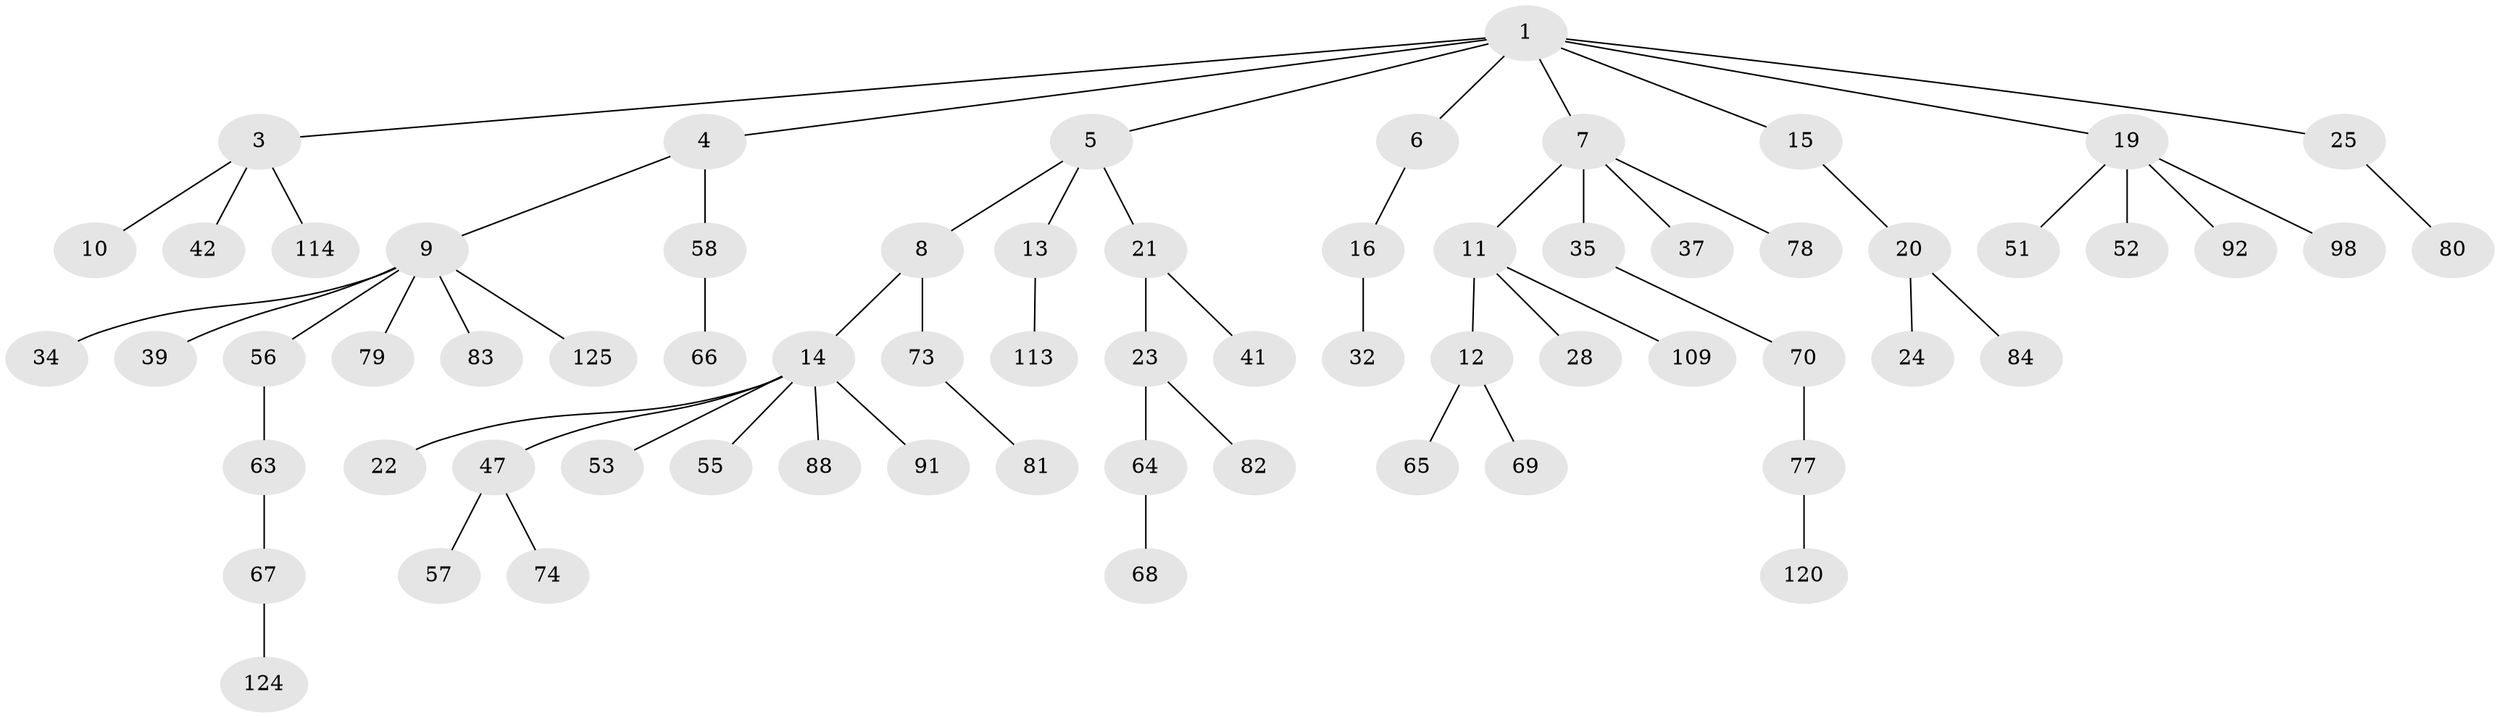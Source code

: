 // original degree distribution, {7: 0.007518796992481203, 3: 0.18045112781954886, 4: 0.06015037593984962, 5: 0.015037593984962405, 8: 0.007518796992481203, 2: 0.21052631578947367, 6: 0.015037593984962405, 1: 0.5037593984962406}
// Generated by graph-tools (version 1.1) at 2025/54/03/05/25 16:54:47]
// undirected, 66 vertices, 65 edges
graph export_dot {
graph [start="1"]
  node [color=gray90,style=filled];
  1 [super="+2"];
  3;
  4;
  5 [super="+71"];
  6 [super="+118"];
  7 [super="+107+27"];
  8 [super="+40+17"];
  9 [super="+36+49+76"];
  10 [super="+126+127"];
  11;
  12;
  13 [super="+31+18+93"];
  14 [super="+33"];
  15;
  16;
  19 [super="+26"];
  20 [super="+38+121+104+133"];
  21 [super="+110"];
  22;
  23 [super="+75"];
  24 [super="+46+99"];
  25 [super="+87"];
  28 [super="+115"];
  32;
  34 [super="+106+108"];
  35 [super="+112+45"];
  37 [super="+85+54"];
  39;
  41;
  42;
  47 [super="+48+100"];
  51 [super="+62+60"];
  52;
  53;
  55;
  56;
  57;
  58;
  63;
  64;
  65 [super="+86"];
  66 [super="+111"];
  67;
  68;
  69;
  70;
  73;
  74;
  77;
  78 [super="+89+132"];
  79;
  80;
  81;
  82 [super="+117"];
  83;
  84;
  88 [super="+96+90"];
  91;
  92;
  98 [super="+101"];
  109;
  113;
  114;
  120;
  124;
  125;
  1 -- 3;
  1 -- 4;
  1 -- 5;
  1 -- 6;
  1 -- 19;
  1 -- 25;
  1 -- 7;
  1 -- 15;
  3 -- 10;
  3 -- 42;
  3 -- 114;
  4 -- 9;
  4 -- 58;
  5 -- 8;
  5 -- 13;
  5 -- 21;
  6 -- 16;
  7 -- 11;
  7 -- 35;
  7 -- 37;
  7 -- 78;
  8 -- 14;
  8 -- 73;
  9 -- 34;
  9 -- 125;
  9 -- 39;
  9 -- 56;
  9 -- 83;
  9 -- 79;
  11 -- 12;
  11 -- 28;
  11 -- 109;
  12 -- 65;
  12 -- 69;
  13 -- 113;
  14 -- 22;
  14 -- 47;
  14 -- 53;
  14 -- 55;
  14 -- 88;
  14 -- 91;
  15 -- 20;
  16 -- 32;
  19 -- 98;
  19 -- 51;
  19 -- 52;
  19 -- 92;
  20 -- 24;
  20 -- 84;
  21 -- 23;
  21 -- 41;
  23 -- 64;
  23 -- 82;
  25 -- 80;
  35 -- 70;
  47 -- 74;
  47 -- 57;
  56 -- 63;
  58 -- 66;
  63 -- 67;
  64 -- 68;
  67 -- 124;
  70 -- 77;
  73 -- 81;
  77 -- 120;
}
